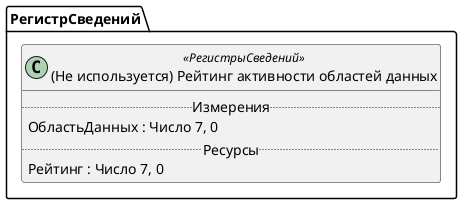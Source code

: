﻿@startuml УдалитьРейтингАктивностиОбластейДанных
'!include templates.wsd
'..\include templates.wsd
class РегистрСведений.УдалитьРейтингАктивностиОбластейДанных as "(Не используется) Рейтинг активности областей данных" <<РегистрыСведений>>
{
..Измерения..
ОбластьДанных : Число 7, 0
..Ресурсы..
Рейтинг : Число 7, 0
}
@enduml
